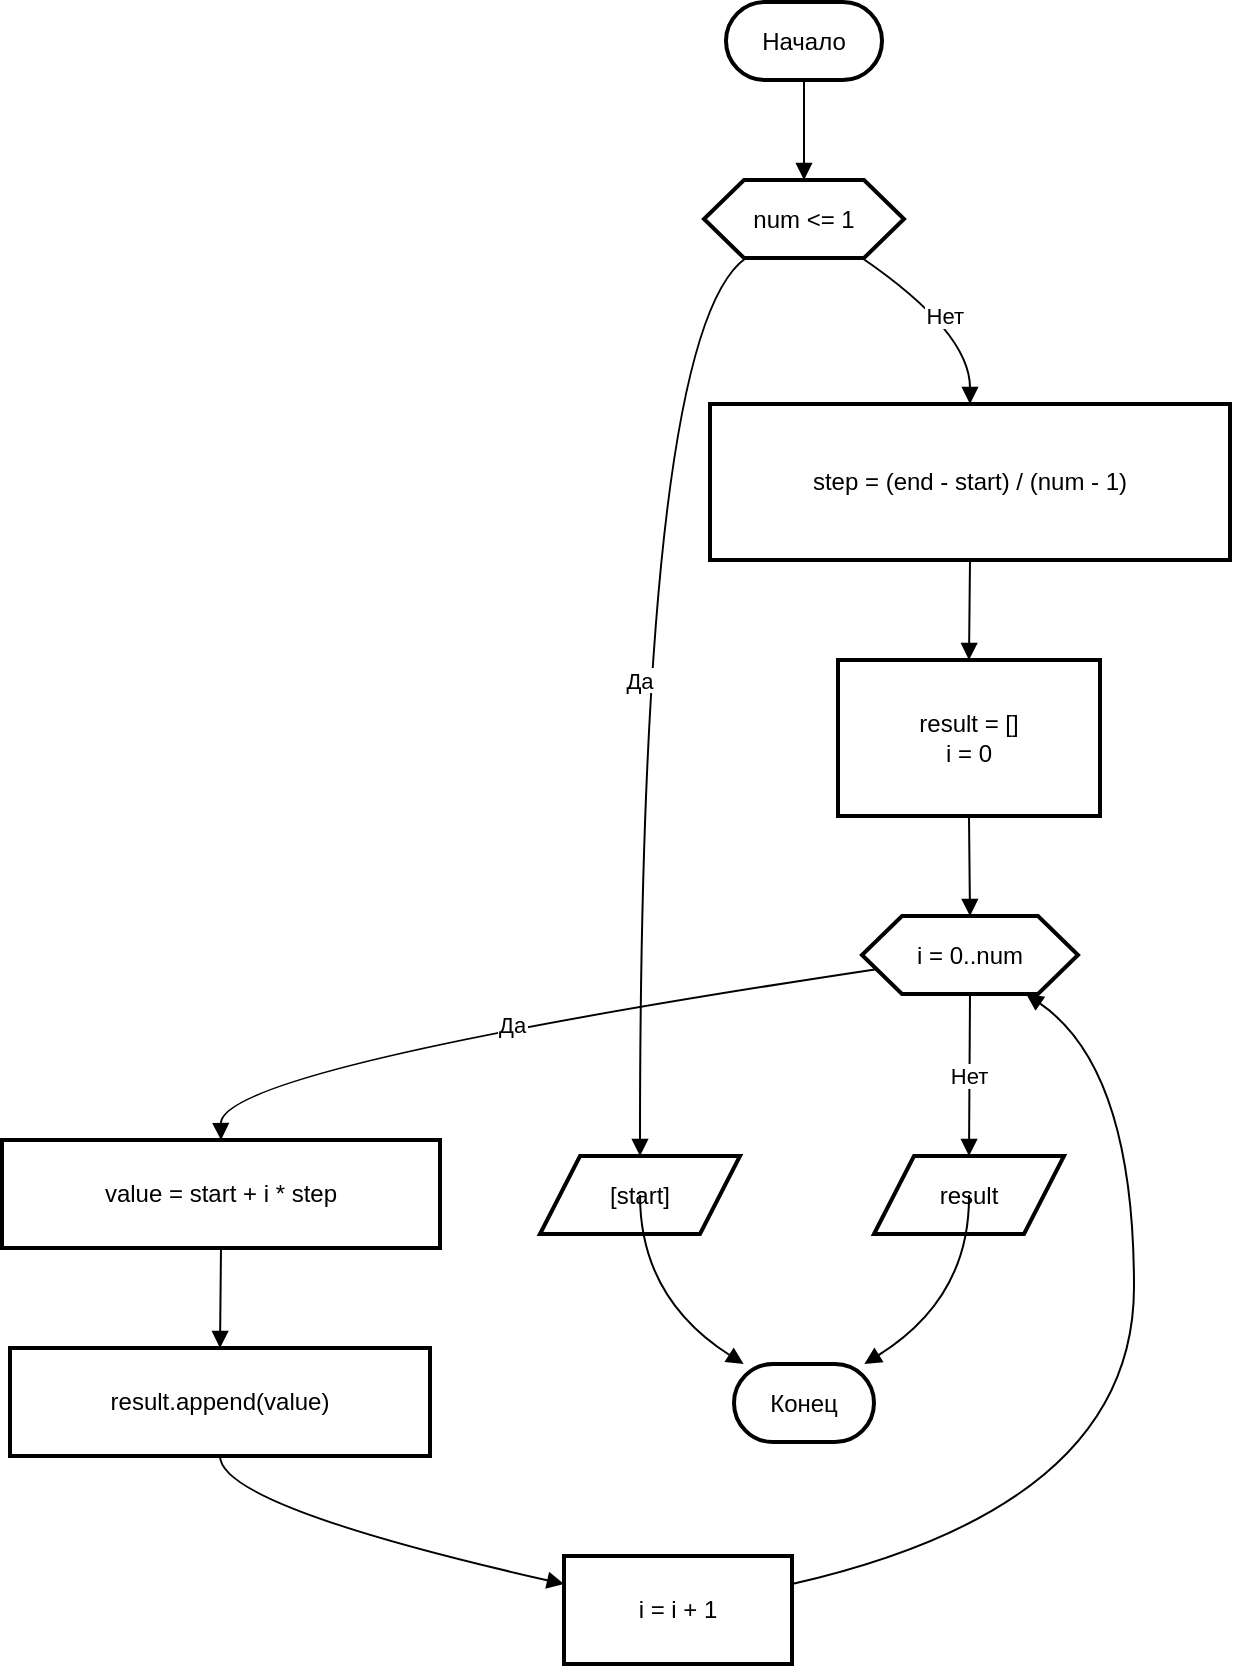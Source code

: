 <mxfile version="27.0.6">
  <diagram name="Страница — 1" id="vvYwB-wQn6KMuV3kbXWN">
    <mxGraphModel dx="2066" dy="1109" grid="1" gridSize="10" guides="1" tooltips="1" connect="1" arrows="1" fold="1" page="1" pageScale="1" pageWidth="1920" pageHeight="3000" math="0" shadow="0">
      <root>
        <mxCell id="0" />
        <mxCell id="1" parent="0" />
        <mxCell id="xDN-VP0Rzdzxa3bw4vOh-51" value="Начало" style="rounded=1;whiteSpace=wrap;arcSize=50;strokeWidth=2;" vertex="1" parent="1">
          <mxGeometry x="912" y="70" width="78" height="39" as="geometry" />
        </mxCell>
        <mxCell id="xDN-VP0Rzdzxa3bw4vOh-52" value="num &lt;= 1" style="shape=hexagon;perimeter=hexagonPerimeter2;fixedSize=1;strokeWidth=2;whiteSpace=wrap;" vertex="1" parent="1">
          <mxGeometry x="901" y="159" width="100" height="39" as="geometry" />
        </mxCell>
        <mxCell id="xDN-VP0Rzdzxa3bw4vOh-53" value="[start]" style="shape=parallelogram;perimeter=parallelogramPerimeter;fixedSize=1;strokeWidth=2;whiteSpace=wrap;" vertex="1" parent="1">
          <mxGeometry x="819" y="647" width="100" height="39" as="geometry" />
        </mxCell>
        <mxCell id="xDN-VP0Rzdzxa3bw4vOh-54" value="step = (end - start) / (num - 1)" style="whiteSpace=wrap;strokeWidth=2;" vertex="1" parent="1">
          <mxGeometry x="904" y="271" width="260" height="78" as="geometry" />
        </mxCell>
        <mxCell id="xDN-VP0Rzdzxa3bw4vOh-55" value="result = []&#xa;i = 0" style="whiteSpace=wrap;strokeWidth=2;" vertex="1" parent="1">
          <mxGeometry x="968" y="399" width="131" height="78" as="geometry" />
        </mxCell>
        <mxCell id="xDN-VP0Rzdzxa3bw4vOh-56" value="i = 0..num" style="shape=hexagon;perimeter=hexagonPerimeter2;fixedSize=1;strokeWidth=2;whiteSpace=wrap;" vertex="1" parent="1">
          <mxGeometry x="980" y="527" width="108" height="39" as="geometry" />
        </mxCell>
        <mxCell id="xDN-VP0Rzdzxa3bw4vOh-57" value="value = start + i * step" style="whiteSpace=wrap;strokeWidth=2;" vertex="1" parent="1">
          <mxGeometry x="550" y="639" width="219" height="54" as="geometry" />
        </mxCell>
        <mxCell id="xDN-VP0Rzdzxa3bw4vOh-58" value="result.append(value)" style="whiteSpace=wrap;strokeWidth=2;" vertex="1" parent="1">
          <mxGeometry x="554" y="743" width="210" height="54" as="geometry" />
        </mxCell>
        <mxCell id="xDN-VP0Rzdzxa3bw4vOh-59" value="i = i + 1" style="whiteSpace=wrap;strokeWidth=2;" vertex="1" parent="1">
          <mxGeometry x="831" y="847" width="114" height="54" as="geometry" />
        </mxCell>
        <mxCell id="xDN-VP0Rzdzxa3bw4vOh-60" value="result" style="shape=parallelogram;perimeter=parallelogramPerimeter;fixedSize=1;strokeWidth=2;whiteSpace=wrap;" vertex="1" parent="1">
          <mxGeometry x="986" y="647" width="95" height="39" as="geometry" />
        </mxCell>
        <mxCell id="xDN-VP0Rzdzxa3bw4vOh-61" value="Конец" style="rounded=1;whiteSpace=wrap;arcSize=50;strokeWidth=2;" vertex="1" parent="1">
          <mxGeometry x="916" y="751" width="70" height="39" as="geometry" />
        </mxCell>
        <mxCell id="xDN-VP0Rzdzxa3bw4vOh-62" value="" style="curved=1;startArrow=none;endArrow=block;exitX=0.5;exitY=1;entryX=0.5;entryY=0;rounded=0;" edge="1" parent="1" source="xDN-VP0Rzdzxa3bw4vOh-51" target="xDN-VP0Rzdzxa3bw4vOh-52">
          <mxGeometry relative="1" as="geometry">
            <Array as="points" />
          </mxGeometry>
        </mxCell>
        <mxCell id="xDN-VP0Rzdzxa3bw4vOh-63" value="Да" style="curved=1;startArrow=none;endArrow=block;exitX=0.21;exitY=1;entryX=0.5;entryY=-0.01;rounded=0;" edge="1" parent="1" source="xDN-VP0Rzdzxa3bw4vOh-52" target="xDN-VP0Rzdzxa3bw4vOh-53">
          <mxGeometry relative="1" as="geometry">
            <Array as="points">
              <mxPoint x="869" y="235" />
            </Array>
          </mxGeometry>
        </mxCell>
        <mxCell id="xDN-VP0Rzdzxa3bw4vOh-64" value="" style="curved=1;startArrow=none;endArrow=block;exitX=0.5;exitY=0.99;entryX=0.06;entryY=-0.01;rounded=0;" edge="1" parent="1" source="xDN-VP0Rzdzxa3bw4vOh-53" target="xDN-VP0Rzdzxa3bw4vOh-61">
          <mxGeometry relative="1" as="geometry">
            <Array as="points">
              <mxPoint x="869" y="718" />
            </Array>
          </mxGeometry>
        </mxCell>
        <mxCell id="xDN-VP0Rzdzxa3bw4vOh-65" value="Нет" style="curved=1;startArrow=none;endArrow=block;exitX=0.79;exitY=1;entryX=0.5;entryY=0;rounded=0;" edge="1" parent="1" source="xDN-VP0Rzdzxa3bw4vOh-52" target="xDN-VP0Rzdzxa3bw4vOh-54">
          <mxGeometry relative="1" as="geometry">
            <Array as="points">
              <mxPoint x="1034" y="235" />
            </Array>
          </mxGeometry>
        </mxCell>
        <mxCell id="xDN-VP0Rzdzxa3bw4vOh-66" value="" style="curved=1;startArrow=none;endArrow=block;exitX=0.5;exitY=1;entryX=0.5;entryY=0;rounded=0;" edge="1" parent="1" source="xDN-VP0Rzdzxa3bw4vOh-54" target="xDN-VP0Rzdzxa3bw4vOh-55">
          <mxGeometry relative="1" as="geometry">
            <Array as="points" />
          </mxGeometry>
        </mxCell>
        <mxCell id="xDN-VP0Rzdzxa3bw4vOh-67" value="" style="curved=1;startArrow=none;endArrow=block;exitX=0.5;exitY=1;entryX=0.5;entryY=0;rounded=0;" edge="1" parent="1" source="xDN-VP0Rzdzxa3bw4vOh-55" target="xDN-VP0Rzdzxa3bw4vOh-56">
          <mxGeometry relative="1" as="geometry">
            <Array as="points" />
          </mxGeometry>
        </mxCell>
        <mxCell id="xDN-VP0Rzdzxa3bw4vOh-68" value="Да" style="curved=1;startArrow=none;endArrow=block;exitX=0;exitY=0.71;entryX=0.5;entryY=0;rounded=0;" edge="1" parent="1" source="xDN-VP0Rzdzxa3bw4vOh-56" target="xDN-VP0Rzdzxa3bw4vOh-57">
          <mxGeometry relative="1" as="geometry">
            <Array as="points">
              <mxPoint x="659" y="603" />
            </Array>
          </mxGeometry>
        </mxCell>
        <mxCell id="xDN-VP0Rzdzxa3bw4vOh-69" value="" style="curved=1;startArrow=none;endArrow=block;exitX=0.5;exitY=1;entryX=0.5;entryY=0;rounded=0;" edge="1" parent="1" source="xDN-VP0Rzdzxa3bw4vOh-57" target="xDN-VP0Rzdzxa3bw4vOh-58">
          <mxGeometry relative="1" as="geometry">
            <Array as="points" />
          </mxGeometry>
        </mxCell>
        <mxCell id="xDN-VP0Rzdzxa3bw4vOh-70" value="" style="curved=1;startArrow=none;endArrow=block;exitX=0.5;exitY=1;entryX=0;entryY=0.26;rounded=0;" edge="1" parent="1" source="xDN-VP0Rzdzxa3bw4vOh-58" target="xDN-VP0Rzdzxa3bw4vOh-59">
          <mxGeometry relative="1" as="geometry">
            <Array as="points">
              <mxPoint x="659" y="822" />
            </Array>
          </mxGeometry>
        </mxCell>
        <mxCell id="xDN-VP0Rzdzxa3bw4vOh-71" value="" style="curved=1;startArrow=none;endArrow=block;exitX=1;exitY=0.26;entryX=0.76;entryY=1;rounded=0;" edge="1" parent="1" source="xDN-VP0Rzdzxa3bw4vOh-59" target="xDN-VP0Rzdzxa3bw4vOh-56">
          <mxGeometry relative="1" as="geometry">
            <Array as="points">
              <mxPoint x="1116" y="822" />
              <mxPoint x="1116" y="603" />
            </Array>
          </mxGeometry>
        </mxCell>
        <mxCell id="xDN-VP0Rzdzxa3bw4vOh-72" value="Нет" style="curved=1;startArrow=none;endArrow=block;exitX=0.5;exitY=1;entryX=0.5;entryY=-0.01;rounded=0;" edge="1" parent="1" source="xDN-VP0Rzdzxa3bw4vOh-56" target="xDN-VP0Rzdzxa3bw4vOh-60">
          <mxGeometry relative="1" as="geometry">
            <Array as="points" />
          </mxGeometry>
        </mxCell>
        <mxCell id="xDN-VP0Rzdzxa3bw4vOh-73" value="" style="curved=1;startArrow=none;endArrow=block;exitX=0.5;exitY=0.99;entryX=0.94;entryY=-0.01;rounded=0;" edge="1" parent="1" source="xDN-VP0Rzdzxa3bw4vOh-60" target="xDN-VP0Rzdzxa3bw4vOh-61">
          <mxGeometry relative="1" as="geometry">
            <Array as="points">
              <mxPoint x="1034" y="718" />
            </Array>
          </mxGeometry>
        </mxCell>
      </root>
    </mxGraphModel>
  </diagram>
</mxfile>
